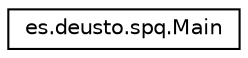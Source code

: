 digraph "Representación gráfica de la clase"
{
 // LATEX_PDF_SIZE
  edge [fontname="Helvetica",fontsize="10",labelfontname="Helvetica",labelfontsize="10"];
  node [fontname="Helvetica",fontsize="10",shape=record];
  rankdir="LR";
  Node0 [label="es.deusto.spq.Main",height=0.2,width=0.4,color="black", fillcolor="white", style="filled",URL="$classes_1_1deusto_1_1spq_1_1_main.html",tooltip=" "];
}
